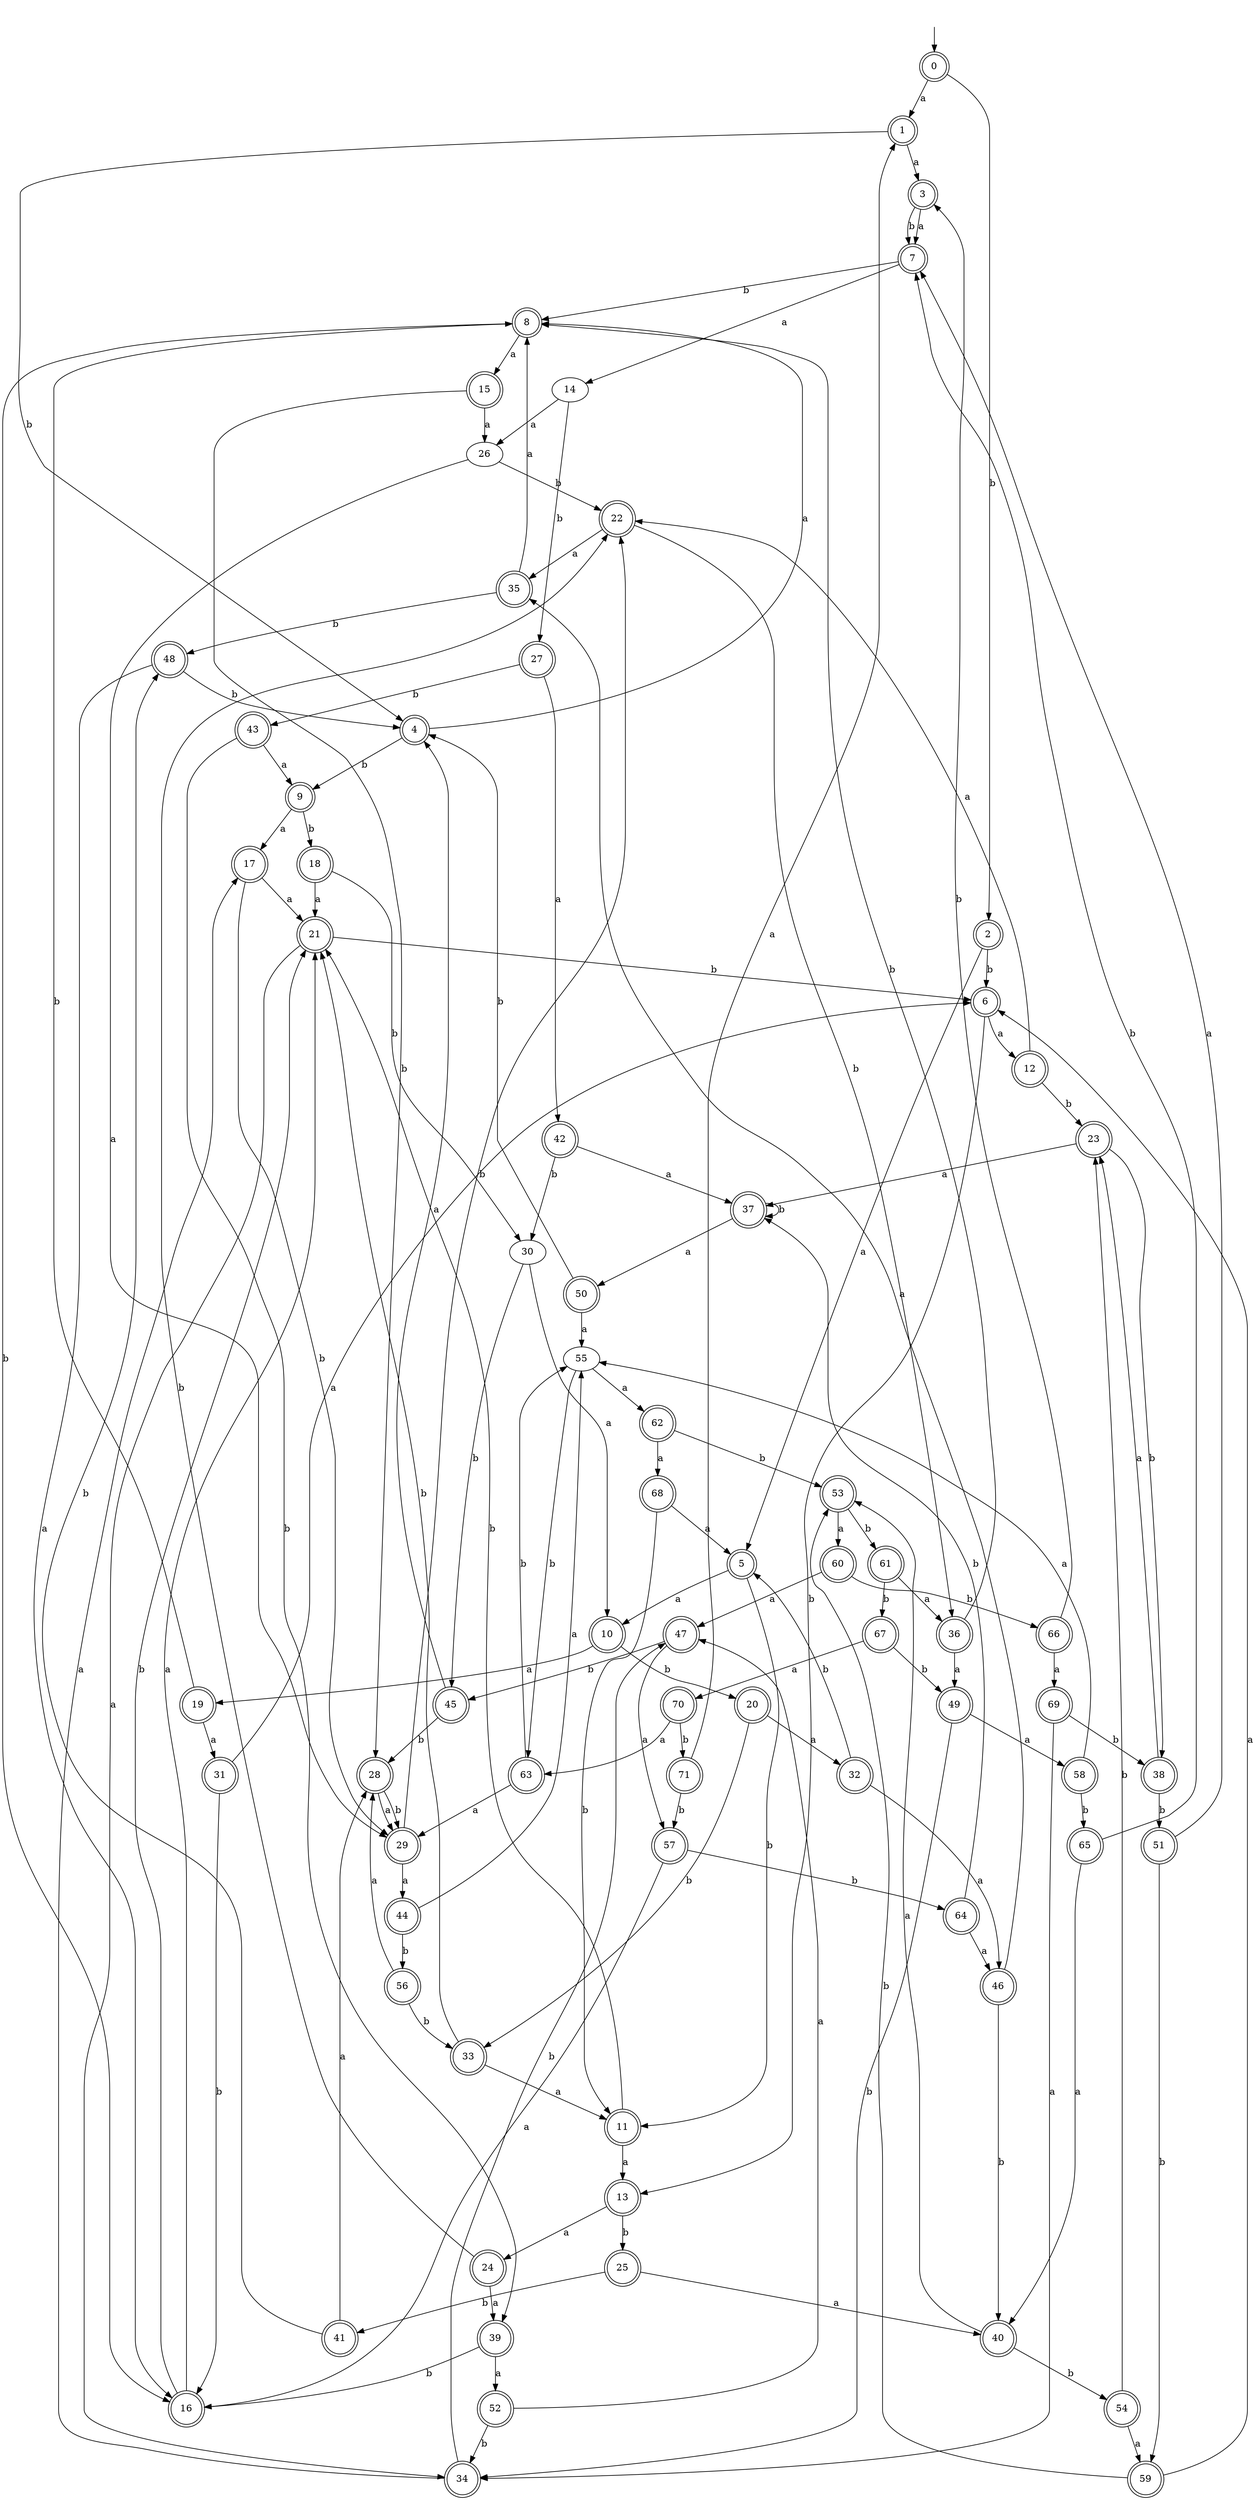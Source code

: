 digraph RandomDFA {
  __start0 [label="", shape=none];
  __start0 -> 0 [label=""];
  0 [shape=circle] [shape=doublecircle]
  0 -> 1 [label="a"]
  0 -> 2 [label="b"]
  1 [shape=doublecircle]
  1 -> 3 [label="a"]
  1 -> 4 [label="b"]
  2 [shape=doublecircle]
  2 -> 5 [label="a"]
  2 -> 6 [label="b"]
  3 [shape=doublecircle]
  3 -> 7 [label="a"]
  3 -> 7 [label="b"]
  4 [shape=doublecircle]
  4 -> 8 [label="a"]
  4 -> 9 [label="b"]
  5 [shape=doublecircle]
  5 -> 10 [label="a"]
  5 -> 11 [label="b"]
  6 [shape=doublecircle]
  6 -> 12 [label="a"]
  6 -> 13 [label="b"]
  7 [shape=doublecircle]
  7 -> 14 [label="a"]
  7 -> 8 [label="b"]
  8 [shape=doublecircle]
  8 -> 15 [label="a"]
  8 -> 16 [label="b"]
  9 [shape=doublecircle]
  9 -> 17 [label="a"]
  9 -> 18 [label="b"]
  10 [shape=doublecircle]
  10 -> 19 [label="a"]
  10 -> 20 [label="b"]
  11 [shape=doublecircle]
  11 -> 13 [label="a"]
  11 -> 21 [label="b"]
  12 [shape=doublecircle]
  12 -> 22 [label="a"]
  12 -> 23 [label="b"]
  13 [shape=doublecircle]
  13 -> 24 [label="a"]
  13 -> 25 [label="b"]
  14
  14 -> 26 [label="a"]
  14 -> 27 [label="b"]
  15 [shape=doublecircle]
  15 -> 26 [label="a"]
  15 -> 28 [label="b"]
  16 [shape=doublecircle]
  16 -> 21 [label="a"]
  16 -> 21 [label="b"]
  17 [shape=doublecircle]
  17 -> 21 [label="a"]
  17 -> 29 [label="b"]
  18 [shape=doublecircle]
  18 -> 21 [label="a"]
  18 -> 30 [label="b"]
  19 [shape=doublecircle]
  19 -> 31 [label="a"]
  19 -> 8 [label="b"]
  20 [shape=doublecircle]
  20 -> 32 [label="a"]
  20 -> 33 [label="b"]
  21 [shape=doublecircle]
  21 -> 34 [label="a"]
  21 -> 6 [label="b"]
  22 [shape=doublecircle]
  22 -> 35 [label="a"]
  22 -> 36 [label="b"]
  23 [shape=doublecircle]
  23 -> 37 [label="a"]
  23 -> 38 [label="b"]
  24 [shape=doublecircle]
  24 -> 39 [label="a"]
  24 -> 22 [label="b"]
  25 [shape=doublecircle]
  25 -> 40 [label="a"]
  25 -> 41 [label="b"]
  26
  26 -> 29 [label="a"]
  26 -> 22 [label="b"]
  27 [shape=doublecircle]
  27 -> 42 [label="a"]
  27 -> 43 [label="b"]
  28 [shape=doublecircle]
  28 -> 29 [label="a"]
  28 -> 29 [label="b"]
  29 [shape=doublecircle]
  29 -> 44 [label="a"]
  29 -> 22 [label="b"]
  30
  30 -> 10 [label="a"]
  30 -> 45 [label="b"]
  31 [shape=doublecircle]
  31 -> 6 [label="a"]
  31 -> 16 [label="b"]
  32 [shape=doublecircle]
  32 -> 46 [label="a"]
  32 -> 5 [label="b"]
  33 [shape=doublecircle]
  33 -> 11 [label="a"]
  33 -> 21 [label="b"]
  34 [shape=doublecircle]
  34 -> 17 [label="a"]
  34 -> 47 [label="b"]
  35 [shape=doublecircle]
  35 -> 8 [label="a"]
  35 -> 48 [label="b"]
  36 [shape=doublecircle]
  36 -> 49 [label="a"]
  36 -> 8 [label="b"]
  37 [shape=doublecircle]
  37 -> 50 [label="a"]
  37 -> 37 [label="b"]
  38 [shape=doublecircle]
  38 -> 23 [label="a"]
  38 -> 51 [label="b"]
  39 [shape=doublecircle]
  39 -> 52 [label="a"]
  39 -> 16 [label="b"]
  40 [shape=doublecircle]
  40 -> 53 [label="a"]
  40 -> 54 [label="b"]
  41 [shape=doublecircle]
  41 -> 28 [label="a"]
  41 -> 48 [label="b"]
  42 [shape=doublecircle]
  42 -> 37 [label="a"]
  42 -> 30 [label="b"]
  43 [shape=doublecircle]
  43 -> 9 [label="a"]
  43 -> 39 [label="b"]
  44 [shape=doublecircle]
  44 -> 55 [label="a"]
  44 -> 56 [label="b"]
  45 [shape=doublecircle]
  45 -> 4 [label="a"]
  45 -> 28 [label="b"]
  46 [shape=doublecircle]
  46 -> 35 [label="a"]
  46 -> 40 [label="b"]
  47 [shape=doublecircle]
  47 -> 57 [label="a"]
  47 -> 45 [label="b"]
  48 [shape=doublecircle]
  48 -> 16 [label="a"]
  48 -> 4 [label="b"]
  49 [shape=doublecircle]
  49 -> 58 [label="a"]
  49 -> 34 [label="b"]
  50 [shape=doublecircle]
  50 -> 55 [label="a"]
  50 -> 4 [label="b"]
  51 [shape=doublecircle]
  51 -> 7 [label="a"]
  51 -> 59 [label="b"]
  52 [shape=doublecircle]
  52 -> 47 [label="a"]
  52 -> 34 [label="b"]
  53 [shape=doublecircle]
  53 -> 60 [label="a"]
  53 -> 61 [label="b"]
  54 [shape=doublecircle]
  54 -> 59 [label="a"]
  54 -> 23 [label="b"]
  55
  55 -> 62 [label="a"]
  55 -> 63 [label="b"]
  56 [shape=doublecircle]
  56 -> 28 [label="a"]
  56 -> 33 [label="b"]
  57 [shape=doublecircle]
  57 -> 16 [label="a"]
  57 -> 64 [label="b"]
  58 [shape=doublecircle]
  58 -> 55 [label="a"]
  58 -> 65 [label="b"]
  59 [shape=doublecircle]
  59 -> 6 [label="a"]
  59 -> 53 [label="b"]
  60 [shape=doublecircle]
  60 -> 47 [label="a"]
  60 -> 66 [label="b"]
  61 [shape=doublecircle]
  61 -> 36 [label="a"]
  61 -> 67 [label="b"]
  62 [shape=doublecircle]
  62 -> 68 [label="a"]
  62 -> 53 [label="b"]
  63 [shape=doublecircle]
  63 -> 29 [label="a"]
  63 -> 55 [label="b"]
  64 [shape=doublecircle]
  64 -> 46 [label="a"]
  64 -> 37 [label="b"]
  65 [shape=doublecircle]
  65 -> 40 [label="a"]
  65 -> 7 [label="b"]
  66 [shape=doublecircle]
  66 -> 69 [label="a"]
  66 -> 3 [label="b"]
  67 [shape=doublecircle]
  67 -> 70 [label="a"]
  67 -> 49 [label="b"]
  68 [shape=doublecircle]
  68 -> 5 [label="a"]
  68 -> 11 [label="b"]
  69 [shape=doublecircle]
  69 -> 34 [label="a"]
  69 -> 38 [label="b"]
  70 [shape=doublecircle]
  70 -> 63 [label="a"]
  70 -> 71 [label="b"]
  71 [shape=doublecircle]
  71 -> 1 [label="a"]
  71 -> 57 [label="b"]
}
